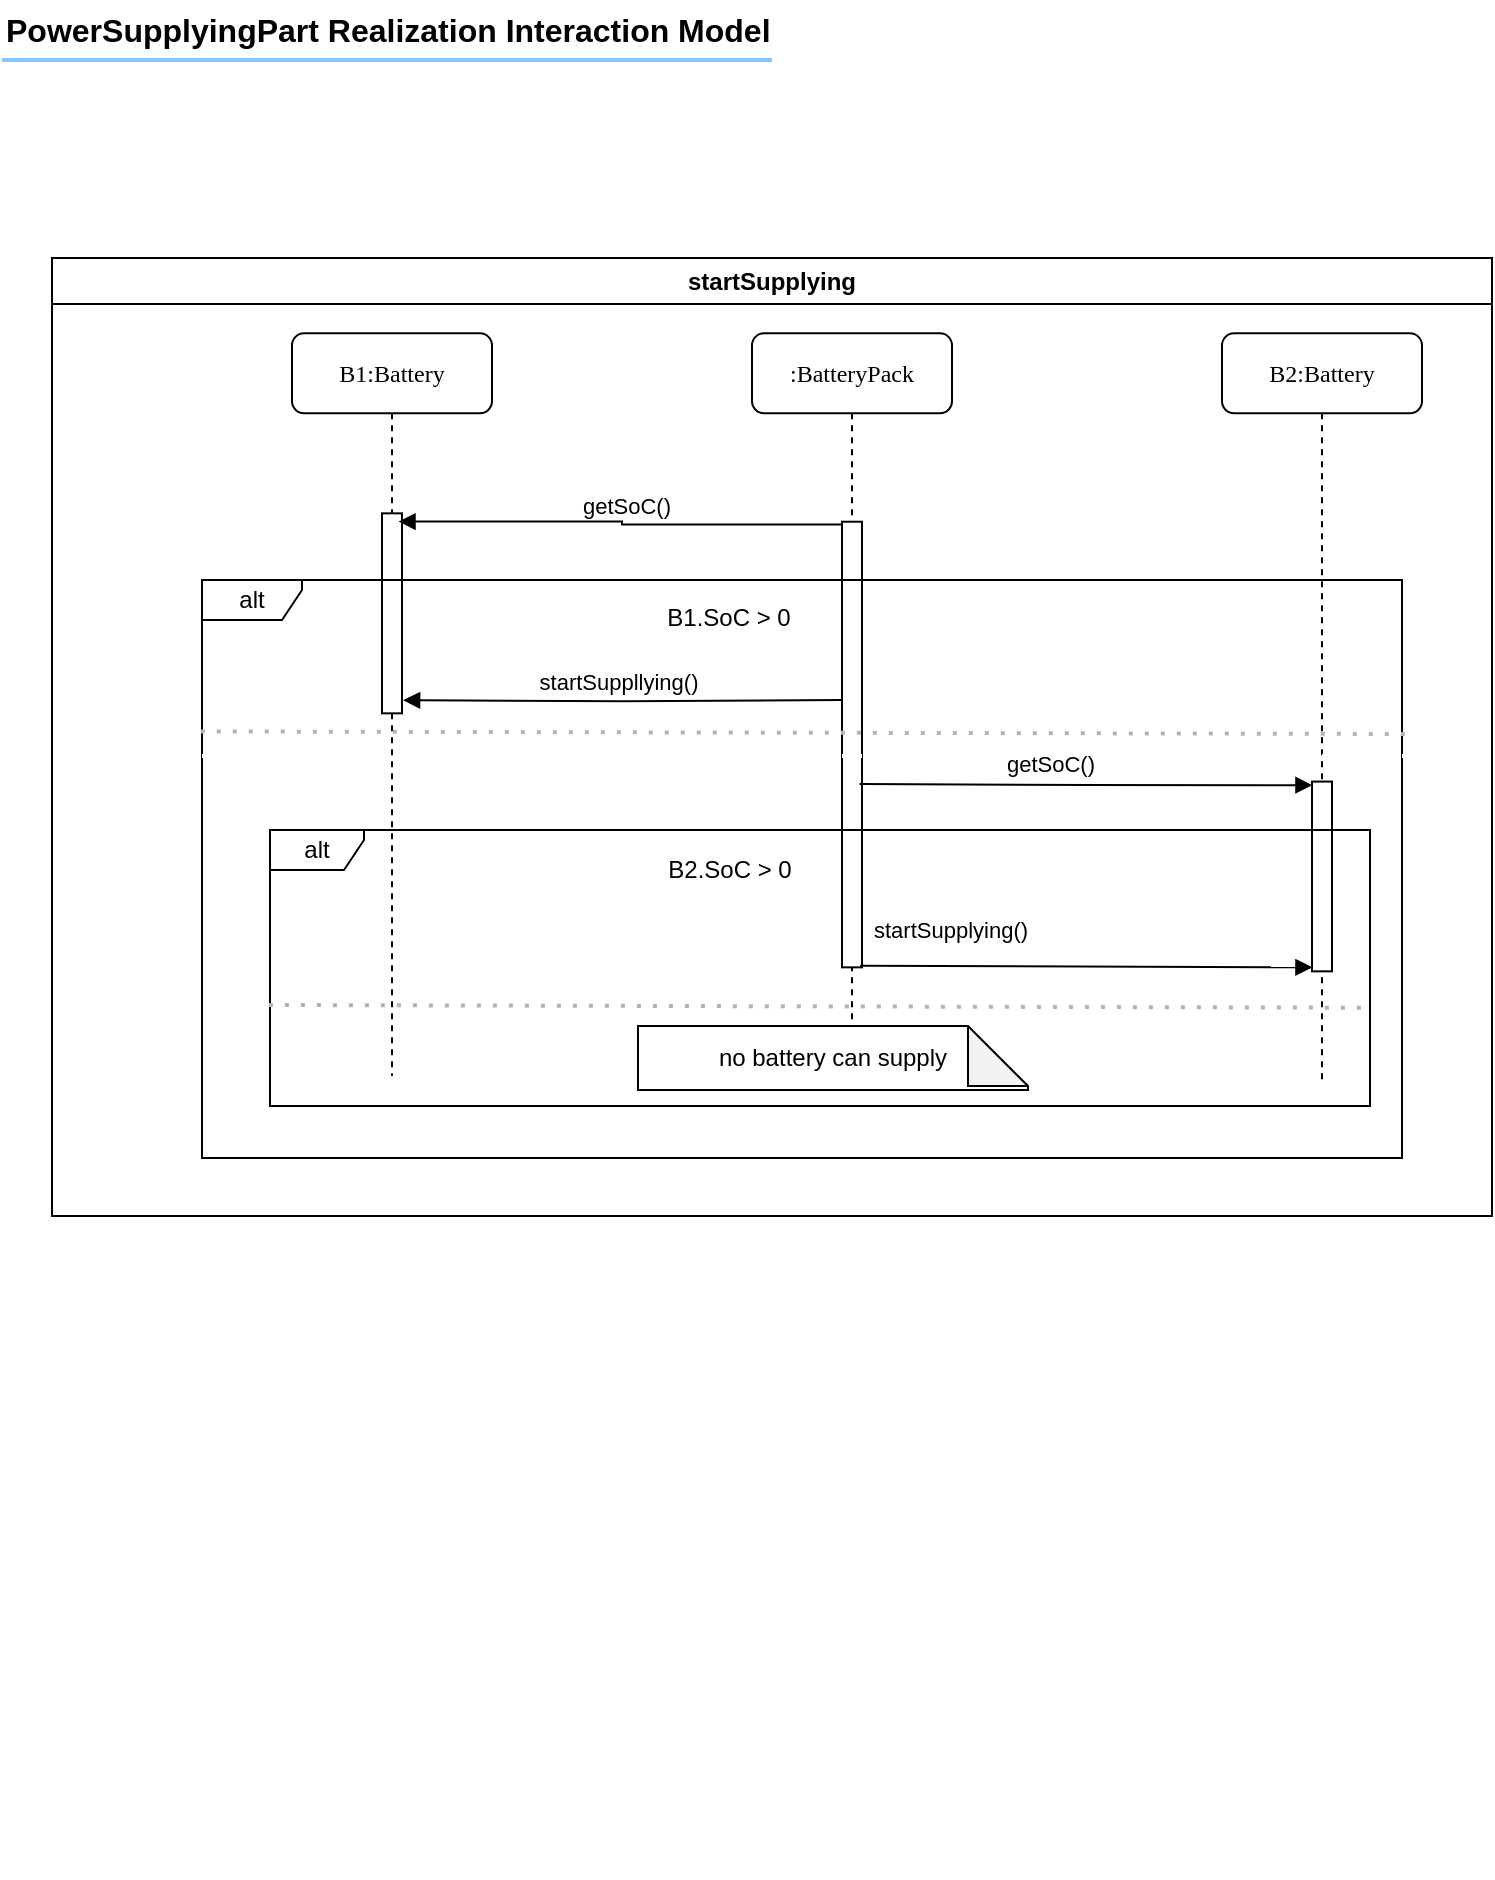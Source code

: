 <mxfile version="26.0.6">
  <diagram name="Page-1" id="mjTT1x47Fcei4zEt5tH7">
    <mxGraphModel dx="1074" dy="575" grid="0" gridSize="10" guides="1" tooltips="1" connect="1" arrows="1" fold="1" page="1" pageScale="1" pageWidth="850" pageHeight="1100" math="0" shadow="0">
      <root>
        <mxCell id="0" />
        <mxCell id="1" parent="0" />
        <mxCell id="pkoIFwFUGQ6euqZauWuU-1" value="" style="group" parent="1" vertex="1" connectable="0">
          <mxGeometry x="65" y="169" width="720" height="810" as="geometry" />
        </mxCell>
        <mxCell id="pkoIFwFUGQ6euqZauWuU-2" value=":BatteryPack" style="shape=umlLifeline;perimeter=lifelinePerimeter;whiteSpace=wrap;html=1;container=1;collapsible=0;recursiveResize=0;outlineConnect=0;rounded=1;shadow=0;comic=0;labelBackgroundColor=none;strokeWidth=1;fontFamily=Verdana;fontSize=12;align=center;" parent="pkoIFwFUGQ6euqZauWuU-1" vertex="1">
          <mxGeometry x="350" y="37.67" width="100" height="376.33" as="geometry" />
        </mxCell>
        <mxCell id="pkoIFwFUGQ6euqZauWuU-3" value="" style="html=1;points=[];perimeter=orthogonalPerimeter;rounded=0;shadow=0;comic=0;labelBackgroundColor=none;strokeWidth=1;fontFamily=Verdana;fontSize=12;align=center;" parent="pkoIFwFUGQ6euqZauWuU-2" vertex="1">
          <mxGeometry x="45" y="94.19" width="10" height="222.81" as="geometry" />
        </mxCell>
        <mxCell id="pkoIFwFUGQ6euqZauWuU-4" value="B1:Battery" style="shape=umlLifeline;perimeter=lifelinePerimeter;whiteSpace=wrap;html=1;container=1;collapsible=0;recursiveResize=0;outlineConnect=0;rounded=1;shadow=0;comic=0;labelBackgroundColor=none;strokeWidth=1;fontFamily=Verdana;fontSize=12;align=center;" parent="pkoIFwFUGQ6euqZauWuU-1" vertex="1">
          <mxGeometry x="120" y="37.67" width="100" height="371.33" as="geometry" />
        </mxCell>
        <mxCell id="pkoIFwFUGQ6euqZauWuU-5" value="" style="html=1;points=[];perimeter=orthogonalPerimeter;rounded=0;shadow=0;comic=0;labelBackgroundColor=none;strokeWidth=1;fontFamily=Verdana;fontSize=12;align=center;" parent="pkoIFwFUGQ6euqZauWuU-4" vertex="1">
          <mxGeometry x="45" y="90" width="10" height="100" as="geometry" />
        </mxCell>
        <mxCell id="pkoIFwFUGQ6euqZauWuU-6" value="B2:Battery" style="shape=umlLifeline;perimeter=lifelinePerimeter;whiteSpace=wrap;html=1;container=1;collapsible=0;recursiveResize=0;outlineConnect=0;rounded=1;shadow=0;comic=0;labelBackgroundColor=none;strokeWidth=1;fontFamily=Verdana;fontSize=12;align=center;" parent="pkoIFwFUGQ6euqZauWuU-1" vertex="1">
          <mxGeometry x="585" y="37.67" width="100" height="375.33" as="geometry" />
        </mxCell>
        <mxCell id="pkoIFwFUGQ6euqZauWuU-7" value="" style="html=1;points=[];perimeter=orthogonalPerimeter;rounded=0;shadow=0;comic=0;labelBackgroundColor=none;strokeWidth=1;fontFamily=Verdana;fontSize=12;align=center;" parent="pkoIFwFUGQ6euqZauWuU-6" vertex="1">
          <mxGeometry x="45" y="224.12" width="10" height="94.88" as="geometry" />
        </mxCell>
        <mxCell id="pkoIFwFUGQ6euqZauWuU-37" style="edgeStyle=orthogonalEdgeStyle;rounded=0;orthogonalLoop=1;jettySize=auto;html=1;entryX=0.826;entryY=0.041;entryDx=0;entryDy=0;entryPerimeter=0;exitX=-0.041;exitY=0.006;exitDx=0;exitDy=0;exitPerimeter=0;endArrow=block;endFill=1;" parent="pkoIFwFUGQ6euqZauWuU-1" source="pkoIFwFUGQ6euqZauWuU-3" target="pkoIFwFUGQ6euqZauWuU-5" edge="1">
          <mxGeometry relative="1" as="geometry">
            <Array as="points">
              <mxPoint x="285" y="133" />
            </Array>
          </mxGeometry>
        </mxCell>
        <mxCell id="pkoIFwFUGQ6euqZauWuU-38" value="getSoC()" style="edgeLabel;html=1;align=center;verticalAlign=middle;resizable=0;points=[];labelBackgroundColor=none;" parent="pkoIFwFUGQ6euqZauWuU-37" vertex="1" connectable="0">
          <mxGeometry x="-0.023" relative="1" as="geometry">
            <mxPoint x="1" y="-9" as="offset" />
          </mxGeometry>
        </mxCell>
        <mxCell id="pkoIFwFUGQ6euqZauWuU-8" value="startSupplying" style="swimlane;whiteSpace=wrap;html=1;startSize=23;fillColor=default;" parent="pkoIFwFUGQ6euqZauWuU-1" vertex="1">
          <mxGeometry width="720" height="479" as="geometry" />
        </mxCell>
        <mxCell id="pkoIFwFUGQ6euqZauWuU-16" value="alt" style="shape=umlFrame;whiteSpace=wrap;html=1;pointerEvents=0;width=50;height=20;" parent="pkoIFwFUGQ6euqZauWuU-8" vertex="1">
          <mxGeometry x="75" y="161" width="600" height="289" as="geometry" />
        </mxCell>
        <mxCell id="pkoIFwFUGQ6euqZauWuU-39" style="edgeStyle=orthogonalEdgeStyle;rounded=0;orthogonalLoop=1;jettySize=auto;html=1;entryX=-0.056;entryY=0.338;entryDx=0;entryDy=0;entryPerimeter=0;endArrow=none;endFill=0;startArrow=block;startFill=1;" parent="pkoIFwFUGQ6euqZauWuU-8" edge="1">
          <mxGeometry relative="1" as="geometry">
            <mxPoint x="175.56" y="221.092" as="sourcePoint" />
            <Array as="points" />
            <mxPoint x="395.0" y="221.031" as="targetPoint" />
          </mxGeometry>
        </mxCell>
        <mxCell id="pkoIFwFUGQ6euqZauWuU-40" value="startSuppllying()" style="edgeLabel;html=1;align=center;verticalAlign=middle;resizable=0;points=[];labelBackgroundColor=none;" parent="pkoIFwFUGQ6euqZauWuU-39" vertex="1" connectable="0">
          <mxGeometry x="-0.021" relative="1" as="geometry">
            <mxPoint y="-10" as="offset" />
          </mxGeometry>
        </mxCell>
        <mxCell id="pkoIFwFUGQ6euqZauWuU-49" value="alt" style="shape=umlFrame;whiteSpace=wrap;html=1;pointerEvents=0;width=47;height=20;" parent="pkoIFwFUGQ6euqZauWuU-8" vertex="1">
          <mxGeometry x="109" y="286" width="550" height="138" as="geometry" />
        </mxCell>
        <mxCell id="pkoIFwFUGQ6euqZauWuU-50" value="" style="endArrow=none;dashed=1;html=1;dashPattern=1 3;strokeWidth=2;rounded=0;strokeColor=#FFFFFF;exitX=-0.002;exitY=0.267;exitDx=0;exitDy=0;exitPerimeter=0;entryX=1.002;entryY=0.267;entryDx=0;entryDy=0;entryPerimeter=0;comic=0;" parent="pkoIFwFUGQ6euqZauWuU-8" edge="1">
          <mxGeometry width="50" height="50" relative="1" as="geometry">
            <mxPoint x="75.0" y="249.003" as="sourcePoint" />
            <mxPoint x="677.4" y="249.003" as="targetPoint" />
          </mxGeometry>
        </mxCell>
        <mxCell id="pkoIFwFUGQ6euqZauWuU-51" value="" style="endArrow=none;dashed=1;html=1;dashPattern=1 3;strokeWidth=2;rounded=0;strokeColor=#B3B3B3;exitX=-0.001;exitY=0.634;exitDx=0;exitDy=0;exitPerimeter=0;entryX=0.998;entryY=0.644;entryDx=0;entryDy=0;entryPerimeter=0;" parent="pkoIFwFUGQ6euqZauWuU-8" source="pkoIFwFUGQ6euqZauWuU-49" target="pkoIFwFUGQ6euqZauWuU-49" edge="1">
          <mxGeometry width="50" height="50" relative="1" as="geometry">
            <mxPoint x="84" y="248" as="sourcePoint" />
            <mxPoint x="686" y="248" as="targetPoint" />
          </mxGeometry>
        </mxCell>
        <mxCell id="pkoIFwFUGQ6euqZauWuU-52" value="B1.SoC &amp;gt; 0" style="text;html=1;align=center;verticalAlign=middle;whiteSpace=wrap;rounded=0;fillColor=default;" parent="pkoIFwFUGQ6euqZauWuU-8" vertex="1">
          <mxGeometry x="299" y="165" width="79" height="30" as="geometry" />
        </mxCell>
        <mxCell id="pkoIFwFUGQ6euqZauWuU-54" value="B2.SoC &amp;gt; 0" style="text;html=1;align=center;verticalAlign=middle;whiteSpace=wrap;rounded=0;strokeColor=#FFFFFF;comic=0;" parent="pkoIFwFUGQ6euqZauWuU-8" vertex="1">
          <mxGeometry x="303.5" y="290.5" width="70" height="30" as="geometry" />
        </mxCell>
        <mxCell id="pkoIFwFUGQ6euqZauWuU-57" value="no battery can supply" style="shape=note;whiteSpace=wrap;html=1;backgroundOutline=1;darkOpacity=0.05;" parent="pkoIFwFUGQ6euqZauWuU-8" vertex="1">
          <mxGeometry x="293" y="384" width="195" height="32" as="geometry" />
        </mxCell>
        <mxCell id="pkoIFwFUGQ6euqZauWuU-58" value="" style="endArrow=none;dashed=1;html=1;dashPattern=1 3;strokeWidth=2;rounded=0;strokeColor=#B3B3B3;exitX=-0.001;exitY=0.262;exitDx=0;exitDy=0;exitPerimeter=0;" parent="pkoIFwFUGQ6euqZauWuU-8" source="pkoIFwFUGQ6euqZauWuU-16" edge="1">
          <mxGeometry width="50" height="50" relative="1" as="geometry">
            <mxPoint x="72" y="238" as="sourcePoint" />
            <mxPoint x="677" y="238" as="targetPoint" />
          </mxGeometry>
        </mxCell>
        <mxCell id="pkoIFwFUGQ6euqZauWuU-45" value="&lt;b&gt;PowerSupplyingPart Realization Interaction Model&lt;/b&gt;" style="text;fontSize=16;verticalAlign=middle;strokeColor=none;fillColor=none;whiteSpace=wrap;html=1;" parent="1" vertex="1">
          <mxGeometry x="40" y="40" width="388" height="30" as="geometry" />
        </mxCell>
        <mxCell id="pkoIFwFUGQ6euqZauWuU-46" value="" style="dashed=0;shape=line;strokeWidth=2;noLabel=1;strokeColor=#0C8CF2;opacity=50;" parent="1" vertex="1">
          <mxGeometry x="40" y="65" width="385" height="10" as="geometry" />
        </mxCell>
        <mxCell id="pkoIFwFUGQ6euqZauWuU-41" style="edgeStyle=orthogonalEdgeStyle;rounded=0;orthogonalLoop=1;jettySize=auto;html=1;entryX=0.022;entryY=0.019;entryDx=0;entryDy=0;entryPerimeter=0;exitX=0.879;exitY=0.012;exitDx=0;exitDy=0;exitPerimeter=0;endArrow=block;endFill=1;" parent="1" target="pkoIFwFUGQ6euqZauWuU-7" edge="1">
          <mxGeometry relative="1" as="geometry">
            <mxPoint x="468.79" y="432.01" as="sourcePoint" />
          </mxGeometry>
        </mxCell>
        <mxCell id="pkoIFwFUGQ6euqZauWuU-42" value="getSoC()" style="edgeLabel;html=1;align=center;verticalAlign=middle;resizable=0;points=[];labelBackgroundColor=none;" parent="pkoIFwFUGQ6euqZauWuU-41" vertex="1" connectable="0">
          <mxGeometry x="0.011" y="1" relative="1" as="geometry">
            <mxPoint x="-19" y="-10" as="offset" />
          </mxGeometry>
        </mxCell>
        <mxCell id="pkoIFwFUGQ6euqZauWuU-43" style="rounded=0;orthogonalLoop=1;jettySize=auto;html=1;entryX=0.022;entryY=0.979;entryDx=0;entryDy=0;entryPerimeter=0;endArrow=block;endFill=1;exitX=0.91;exitY=0.96;exitDx=0;exitDy=0;exitPerimeter=0;" parent="1" target="pkoIFwFUGQ6euqZauWuU-7" edge="1">
          <mxGeometry relative="1" as="geometry">
            <mxPoint x="469.1" y="522.838" as="sourcePoint" />
          </mxGeometry>
        </mxCell>
        <mxCell id="pkoIFwFUGQ6euqZauWuU-44" value="startSupplying()" style="edgeLabel;html=1;align=left;verticalAlign=middle;resizable=0;points=[];labelBackgroundColor=none;" parent="pkoIFwFUGQ6euqZauWuU-43" vertex="1" connectable="0">
          <mxGeometry x="0.025" y="1" relative="1" as="geometry">
            <mxPoint x="-111" y="-18" as="offset" />
          </mxGeometry>
        </mxCell>
      </root>
    </mxGraphModel>
  </diagram>
</mxfile>
